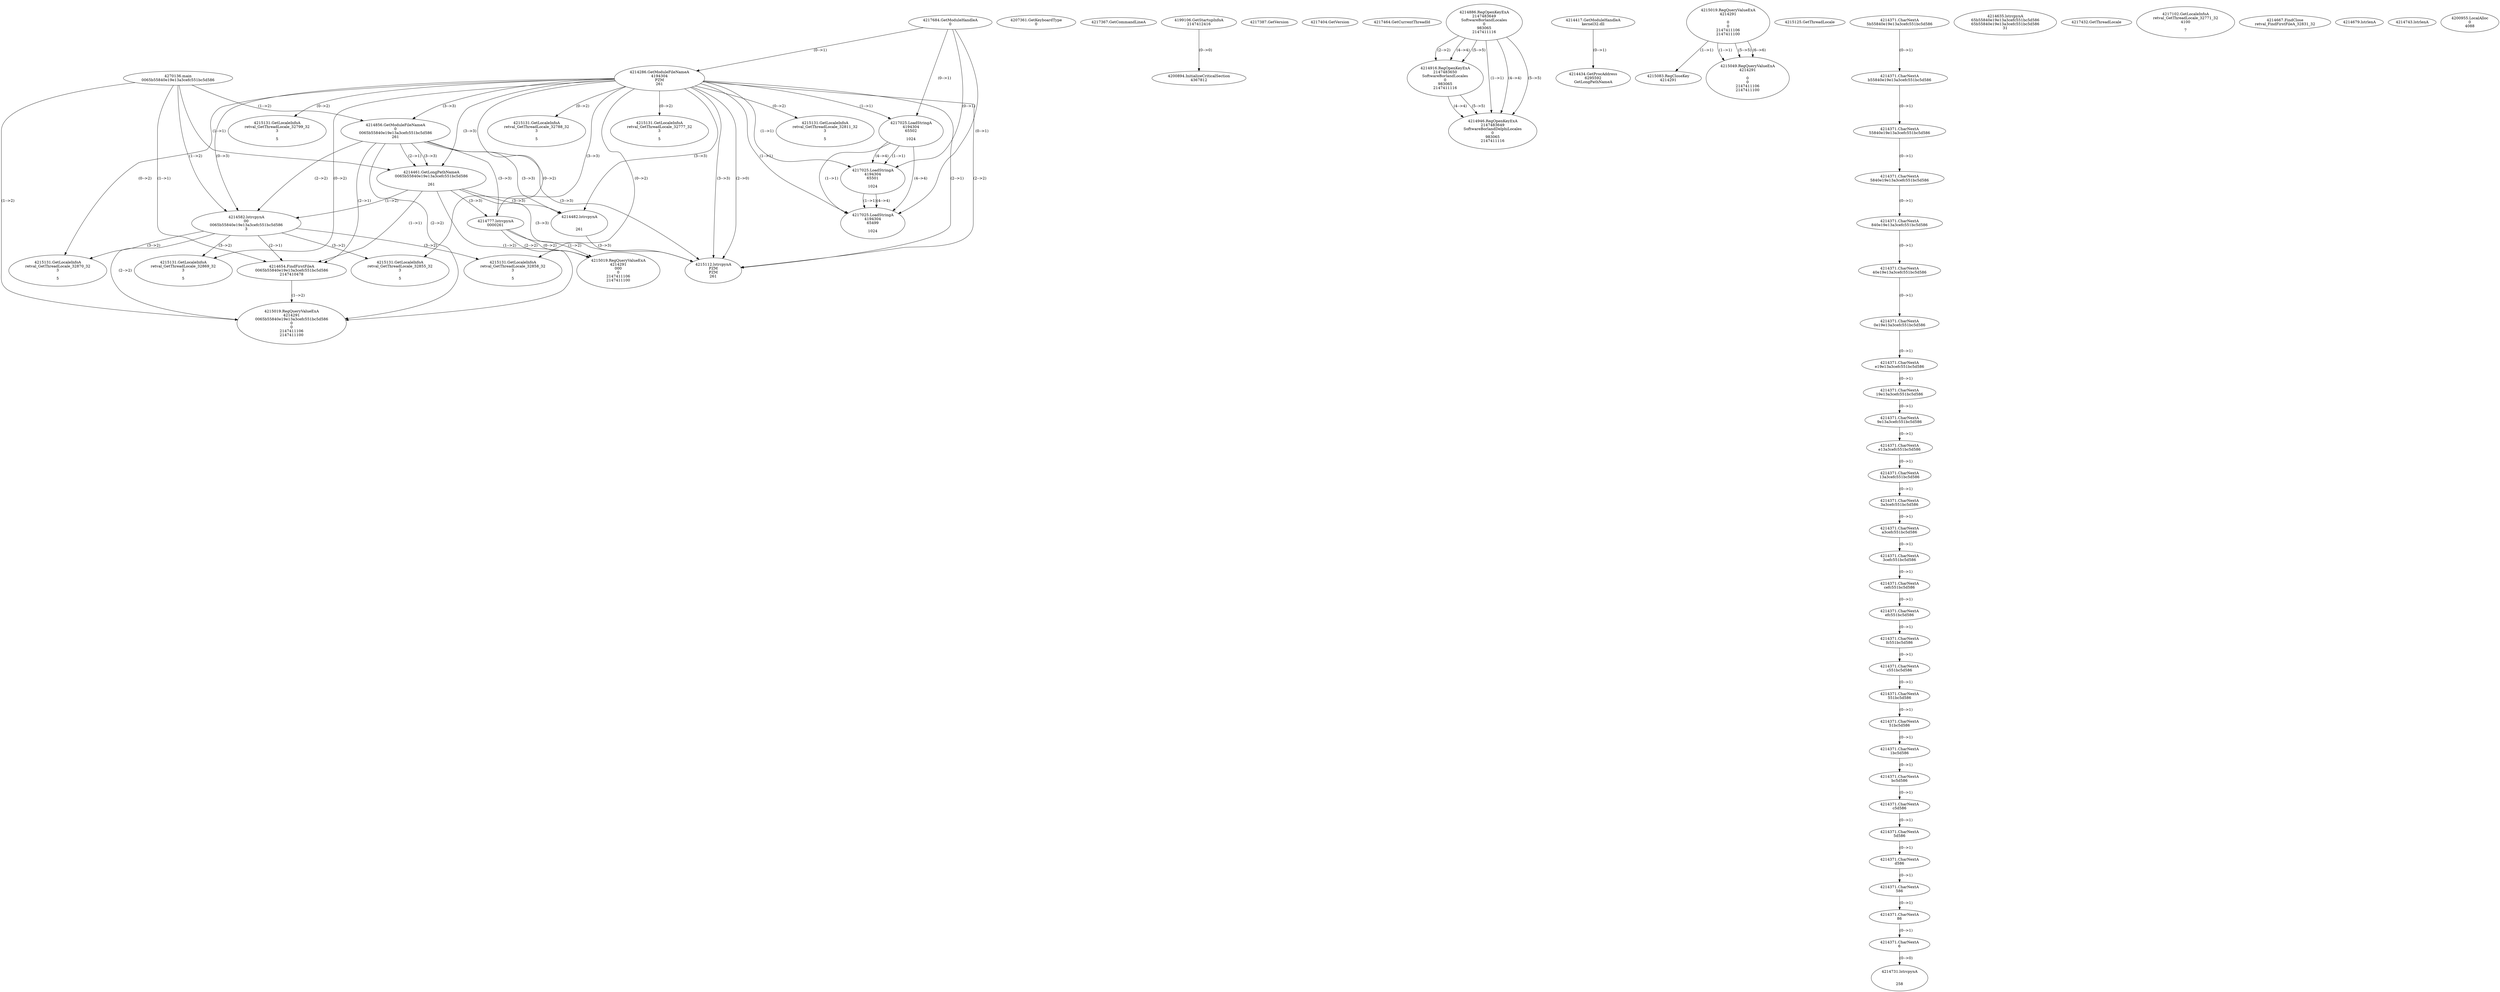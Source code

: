 // Global SCDG with merge call
digraph {
	0 [label="4270136.main
0065b55840e19e13a3cefc551bc5d586"]
	1 [label="4217684.GetModuleHandleA
0"]
	2 [label="4207361.GetKeyboardType
0"]
	3 [label="4217367.GetCommandLineA
"]
	4 [label="4199106.GetStartupInfoA
2147412416"]
	5 [label="4217387.GetVersion
"]
	6 [label="4217404.GetVersion
"]
	7 [label="4217464.GetCurrentThreadId
"]
	8 [label="4214286.GetModuleFileNameA
4194304
PZM
261"]
	1 -> 8 [label="(0-->1)"]
	9 [label="4214856.GetModuleFileNameA
0
0065b55840e19e13a3cefc551bc5d586
261"]
	0 -> 9 [label="(1-->2)"]
	8 -> 9 [label="(3-->3)"]
	10 [label="4214886.RegOpenKeyExA
2147483649
Software\Borland\Locales
0
983065
2147411116"]
	11 [label="4214916.RegOpenKeyExA
2147483650
Software\Borland\Locales
0
983065
2147411116"]
	10 -> 11 [label="(2-->2)"]
	10 -> 11 [label="(4-->4)"]
	10 -> 11 [label="(5-->5)"]
	12 [label="4214417.GetModuleHandleA
kernel32.dll"]
	13 [label="4214434.GetProcAddress
6295592
GetLongPathNameA"]
	12 -> 13 [label="(0-->1)"]
	14 [label="4214461.GetLongPathNameA
0065b55840e19e13a3cefc551bc5d586

261"]
	0 -> 14 [label="(1-->1)"]
	9 -> 14 [label="(2-->1)"]
	8 -> 14 [label="(3-->3)"]
	9 -> 14 [label="(3-->3)"]
	15 [label="4214482.lstrcpynA


261"]
	8 -> 15 [label="(3-->3)"]
	9 -> 15 [label="(3-->3)"]
	14 -> 15 [label="(3-->3)"]
	16 [label="4215019.RegQueryValueExA
4214291

0
0
2147411106
2147411100"]
	17 [label="4215083.RegCloseKey
4214291"]
	16 -> 17 [label="(1-->1)"]
	18 [label="4215112.lstrcpynA
PZM
PZM
261"]
	8 -> 18 [label="(2-->1)"]
	8 -> 18 [label="(2-->2)"]
	8 -> 18 [label="(3-->3)"]
	9 -> 18 [label="(3-->3)"]
	14 -> 18 [label="(3-->3)"]
	15 -> 18 [label="(3-->3)"]
	8 -> 18 [label="(2-->0)"]
	19 [label="4215125.GetThreadLocale
"]
	20 [label="4215131.GetLocaleInfoA
retval_GetThreadLocale_32811_32
3

5"]
	8 -> 20 [label="(0-->2)"]
	21 [label="4217025.LoadStringA
4194304
65502

1024"]
	1 -> 21 [label="(0-->1)"]
	8 -> 21 [label="(1-->1)"]
	22 [label="4214946.RegOpenKeyExA
2147483649
Software\Borland\Delphi\Locales
0
983065
2147411116"]
	10 -> 22 [label="(1-->1)"]
	10 -> 22 [label="(4-->4)"]
	11 -> 22 [label="(4-->4)"]
	10 -> 22 [label="(5-->5)"]
	11 -> 22 [label="(5-->5)"]
	23 [label="4215049.RegQueryValueExA
4214291

0
0
2147411106
2147411100"]
	16 -> 23 [label="(1-->1)"]
	16 -> 23 [label="(5-->5)"]
	16 -> 23 [label="(6-->6)"]
	24 [label="4215131.GetLocaleInfoA
retval_GetThreadLocale_32799_32
3

5"]
	8 -> 24 [label="(0-->2)"]
	25 [label="4214582.lstrcpynA
00
0065b55840e19e13a3cefc551bc5d586
3"]
	0 -> 25 [label="(1-->2)"]
	9 -> 25 [label="(2-->2)"]
	14 -> 25 [label="(1-->2)"]
	8 -> 25 [label="(0-->3)"]
	26 [label="4214371.CharNextA
5b55840e19e13a3cefc551bc5d586"]
	27 [label="4214371.CharNextA
b55840e19e13a3cefc551bc5d586"]
	26 -> 27 [label="(0-->1)"]
	28 [label="4214371.CharNextA
55840e19e13a3cefc551bc5d586"]
	27 -> 28 [label="(0-->1)"]
	29 [label="4214371.CharNextA
5840e19e13a3cefc551bc5d586"]
	28 -> 29 [label="(0-->1)"]
	30 [label="4214371.CharNextA
840e19e13a3cefc551bc5d586"]
	29 -> 30 [label="(0-->1)"]
	31 [label="4214371.CharNextA
40e19e13a3cefc551bc5d586"]
	30 -> 31 [label="(0-->1)"]
	32 [label="4214371.CharNextA
0e19e13a3cefc551bc5d586"]
	31 -> 32 [label="(0-->1)"]
	33 [label="4214371.CharNextA
e19e13a3cefc551bc5d586"]
	32 -> 33 [label="(0-->1)"]
	34 [label="4214371.CharNextA
19e13a3cefc551bc5d586"]
	33 -> 34 [label="(0-->1)"]
	35 [label="4214371.CharNextA
9e13a3cefc551bc5d586"]
	34 -> 35 [label="(0-->1)"]
	36 [label="4214371.CharNextA
e13a3cefc551bc5d586"]
	35 -> 36 [label="(0-->1)"]
	37 [label="4214371.CharNextA
13a3cefc551bc5d586"]
	36 -> 37 [label="(0-->1)"]
	38 [label="4214371.CharNextA
3a3cefc551bc5d586"]
	37 -> 38 [label="(0-->1)"]
	39 [label="4214371.CharNextA
a3cefc551bc5d586"]
	38 -> 39 [label="(0-->1)"]
	40 [label="4214371.CharNextA
3cefc551bc5d586"]
	39 -> 40 [label="(0-->1)"]
	41 [label="4214371.CharNextA
cefc551bc5d586"]
	40 -> 41 [label="(0-->1)"]
	42 [label="4214371.CharNextA
efc551bc5d586"]
	41 -> 42 [label="(0-->1)"]
	43 [label="4214371.CharNextA
fc551bc5d586"]
	42 -> 43 [label="(0-->1)"]
	44 [label="4214371.CharNextA
c551bc5d586"]
	43 -> 44 [label="(0-->1)"]
	45 [label="4214371.CharNextA
551bc5d586"]
	44 -> 45 [label="(0-->1)"]
	46 [label="4214371.CharNextA
51bc5d586"]
	45 -> 46 [label="(0-->1)"]
	47 [label="4214371.CharNextA
1bc5d586"]
	46 -> 47 [label="(0-->1)"]
	48 [label="4214371.CharNextA
bc5d586"]
	47 -> 48 [label="(0-->1)"]
	49 [label="4214371.CharNextA
c5d586"]
	48 -> 49 [label="(0-->1)"]
	50 [label="4214371.CharNextA
5d586"]
	49 -> 50 [label="(0-->1)"]
	51 [label="4214371.CharNextA
d586"]
	50 -> 51 [label="(0-->1)"]
	52 [label="4214371.CharNextA
586"]
	51 -> 52 [label="(0-->1)"]
	53 [label="4214371.CharNextA
86"]
	52 -> 53 [label="(0-->1)"]
	54 [label="4214371.CharNextA
6"]
	53 -> 54 [label="(0-->1)"]
	55 [label="4214635.lstrcpynA
65b55840e19e13a3cefc551bc5d586
65b55840e19e13a3cefc551bc5d586
31"]
	56 [label="4214654.FindFirstFileA
0065b55840e19e13a3cefc551bc5d586
2147410478"]
	0 -> 56 [label="(1-->1)"]
	9 -> 56 [label="(2-->1)"]
	14 -> 56 [label="(1-->1)"]
	25 -> 56 [label="(2-->1)"]
	57 [label="4215019.RegQueryValueExA
4214291
0065b55840e19e13a3cefc551bc5d586
0
0
2147411106
2147411100"]
	0 -> 57 [label="(1-->2)"]
	9 -> 57 [label="(2-->2)"]
	14 -> 57 [label="(1-->2)"]
	25 -> 57 [label="(2-->2)"]
	56 -> 57 [label="(1-->2)"]
	58 [label="4215131.GetLocaleInfoA
retval_GetThreadLocale_32870_32
3

5"]
	8 -> 58 [label="(0-->2)"]
	25 -> 58 [label="(3-->2)"]
	59 [label="4217025.LoadStringA
4194304
65501

1024"]
	1 -> 59 [label="(0-->1)"]
	8 -> 59 [label="(1-->1)"]
	21 -> 59 [label="(1-->1)"]
	21 -> 59 [label="(4-->4)"]
	60 [label="4217432.GetThreadLocale
"]
	61 [label="4217102.GetLocaleInfoA
retval_GetThreadLocale_32771_32
4100

7"]
	62 [label="4214667.FindClose
retval_FindFirstFileA_32831_32"]
	63 [label="4214679.lstrlenA
"]
	64 [label="4214731.lstrcpynA


258"]
	54 -> 64 [label="(0-->0)"]
	65 [label="4214743.lstrlenA
"]
	66 [label="4214777.lstrcpynA
00\
00\
261"]
	8 -> 66 [label="(3-->3)"]
	9 -> 66 [label="(3-->3)"]
	14 -> 66 [label="(3-->3)"]
	67 [label="4215019.RegQueryValueExA
4214291
00\
0
0
2147411106
2147411100"]
	66 -> 67 [label="(1-->2)"]
	66 -> 67 [label="(2-->2)"]
	66 -> 67 [label="(0-->2)"]
	68 [label="4215131.GetLocaleInfoA
retval_GetThreadLocale_32869_32
3

5"]
	8 -> 68 [label="(0-->2)"]
	25 -> 68 [label="(3-->2)"]
	69 [label="4200894.InitializeCriticalSection
4367812"]
	4 -> 69 [label="(0-->0)"]
	70 [label="4200955.LocalAlloc
0
4088"]
	71 [label="4215131.GetLocaleInfoA
retval_GetThreadLocale_32788_32
3

5"]
	8 -> 71 [label="(0-->2)"]
	72 [label="4217025.LoadStringA
4194304
65499

1024"]
	1 -> 72 [label="(0-->1)"]
	8 -> 72 [label="(1-->1)"]
	21 -> 72 [label="(1-->1)"]
	59 -> 72 [label="(1-->1)"]
	21 -> 72 [label="(4-->4)"]
	59 -> 72 [label="(4-->4)"]
	73 [label="4215131.GetLocaleInfoA
retval_GetThreadLocale_32855_32
3

5"]
	8 -> 73 [label="(0-->2)"]
	25 -> 73 [label="(3-->2)"]
	74 [label="4215131.GetLocaleInfoA
retval_GetThreadLocale_32777_32
3

5"]
	8 -> 74 [label="(0-->2)"]
	75 [label="4215131.GetLocaleInfoA
retval_GetThreadLocale_32858_32
3

5"]
	8 -> 75 [label="(0-->2)"]
	25 -> 75 [label="(3-->2)"]
}

